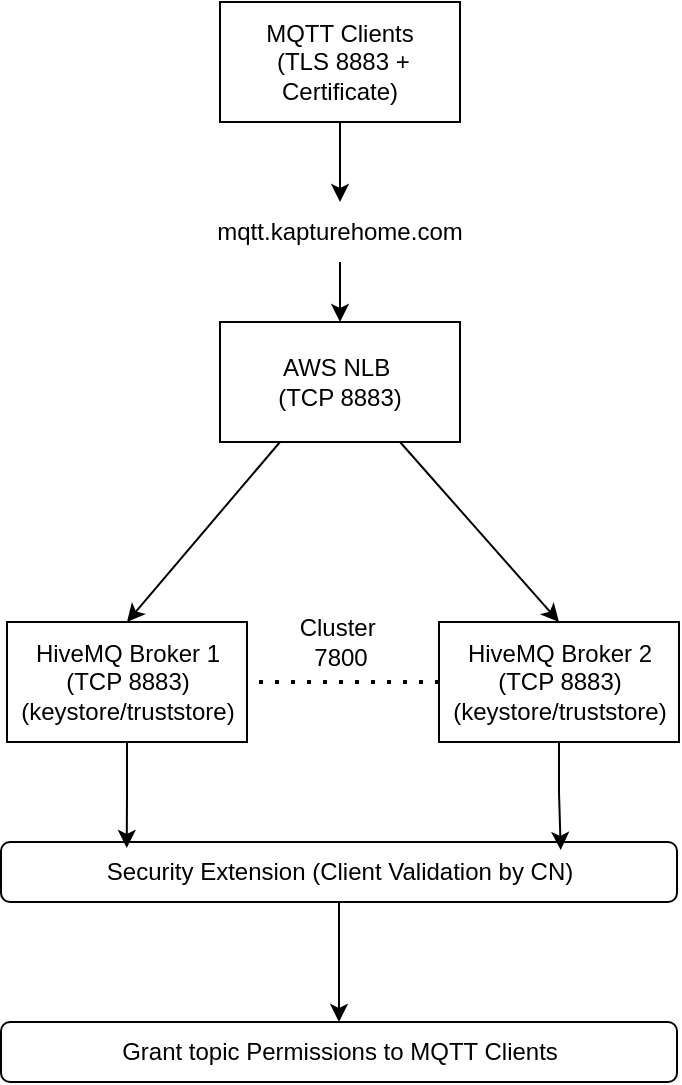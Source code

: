 <mxfile version="26.0.16">
  <diagram name="第1頁" id="LpLdRGVmJxK6KshesvKD">
    <mxGraphModel dx="1849" dy="818" grid="1" gridSize="10" guides="1" tooltips="1" connect="1" arrows="1" fold="1" page="1" pageScale="1" pageWidth="827" pageHeight="1169" math="0" shadow="0">
      <root>
        <mxCell id="0" />
        <mxCell id="1" parent="0" />
        <mxCell id="vKqKOulp7S16YsBjdaTP-3" style="edgeStyle=orthogonalEdgeStyle;rounded=0;orthogonalLoop=1;jettySize=auto;html=1;exitX=0.5;exitY=1;exitDx=0;exitDy=0;" edge="1" parent="1" source="vKqKOulp7S16YsBjdaTP-1" target="vKqKOulp7S16YsBjdaTP-2">
          <mxGeometry relative="1" as="geometry" />
        </mxCell>
        <mxCell id="vKqKOulp7S16YsBjdaTP-1" value="MQTT Clients&lt;div&gt;&amp;nbsp;(TLS 8883 + Certificate)&lt;/div&gt;" style="rounded=0;whiteSpace=wrap;html=1;" vertex="1" parent="1">
          <mxGeometry x="390" y="60" width="120" height="60" as="geometry" />
        </mxCell>
        <mxCell id="vKqKOulp7S16YsBjdaTP-5" style="edgeStyle=orthogonalEdgeStyle;rounded=0;orthogonalLoop=1;jettySize=auto;html=1;exitX=0.5;exitY=1;exitDx=0;exitDy=0;entryX=0.5;entryY=0;entryDx=0;entryDy=0;" edge="1" parent="1" source="vKqKOulp7S16YsBjdaTP-2" target="vKqKOulp7S16YsBjdaTP-4">
          <mxGeometry relative="1" as="geometry" />
        </mxCell>
        <mxCell id="vKqKOulp7S16YsBjdaTP-2" value="mqtt.kapturehome.com" style="text;html=1;align=center;verticalAlign=middle;whiteSpace=wrap;rounded=0;" vertex="1" parent="1">
          <mxGeometry x="360" y="160" width="180" height="30" as="geometry" />
        </mxCell>
        <mxCell id="vKqKOulp7S16YsBjdaTP-4" value="AWS NLB&amp;nbsp;&lt;div&gt;(TCP 8883)&lt;/div&gt;" style="rounded=0;whiteSpace=wrap;html=1;" vertex="1" parent="1">
          <mxGeometry x="390" y="220" width="120" height="60" as="geometry" />
        </mxCell>
        <mxCell id="vKqKOulp7S16YsBjdaTP-6" value="HiveMQ Broker 1&lt;div&gt;(TCP 8883)&lt;/div&gt;&lt;div&gt;(keystore/truststore&lt;span style=&quot;background-color: transparent; color: light-dark(rgb(0, 0, 0), rgb(255, 255, 255));&quot;&gt;)&lt;/span&gt;&lt;/div&gt;" style="rounded=0;whiteSpace=wrap;html=1;" vertex="1" parent="1">
          <mxGeometry x="283.5" y="370" width="120" height="60" as="geometry" />
        </mxCell>
        <mxCell id="vKqKOulp7S16YsBjdaTP-7" value="HiveMQ Broker 2&lt;div&gt;(TCP 8883)&lt;/div&gt;&lt;div&gt;(keystore/truststore&lt;span style=&quot;color: light-dark(rgb(0, 0, 0), rgb(255, 255, 255)); background-color: transparent;&quot;&gt;)&lt;/span&gt;&lt;/div&gt;" style="rounded=0;whiteSpace=wrap;html=1;" vertex="1" parent="1">
          <mxGeometry x="499.5" y="370" width="120" height="60" as="geometry" />
        </mxCell>
        <mxCell id="vKqKOulp7S16YsBjdaTP-8" value="" style="endArrow=none;dashed=1;html=1;dashPattern=1 3;strokeWidth=2;rounded=0;entryX=0;entryY=0.5;entryDx=0;entryDy=0;" edge="1" parent="1" target="vKqKOulp7S16YsBjdaTP-7">
          <mxGeometry width="50" height="50" relative="1" as="geometry">
            <mxPoint x="409.5" y="400" as="sourcePoint" />
            <mxPoint x="459.5" y="350" as="targetPoint" />
          </mxGeometry>
        </mxCell>
        <mxCell id="vKqKOulp7S16YsBjdaTP-9" value="Cluster&amp;nbsp;&lt;div&gt;7800&lt;/div&gt;" style="text;html=1;align=center;verticalAlign=middle;resizable=0;points=[];autosize=1;strokeColor=none;fillColor=none;" vertex="1" parent="1">
          <mxGeometry x="419.5" y="360" width="60" height="40" as="geometry" />
        </mxCell>
        <mxCell id="vKqKOulp7S16YsBjdaTP-11" value="" style="endArrow=classic;html=1;rounded=0;exitX=0.25;exitY=1;exitDx=0;exitDy=0;entryX=0.5;entryY=0;entryDx=0;entryDy=0;" edge="1" parent="1" source="vKqKOulp7S16YsBjdaTP-4" target="vKqKOulp7S16YsBjdaTP-6">
          <mxGeometry width="50" height="50" relative="1" as="geometry">
            <mxPoint x="310" y="360" as="sourcePoint" />
            <mxPoint x="360" y="310" as="targetPoint" />
          </mxGeometry>
        </mxCell>
        <mxCell id="vKqKOulp7S16YsBjdaTP-12" value="" style="endArrow=classic;html=1;rounded=0;exitX=0.75;exitY=1;exitDx=0;exitDy=0;entryX=0.5;entryY=0;entryDx=0;entryDy=0;" edge="1" parent="1" source="vKqKOulp7S16YsBjdaTP-4" target="vKqKOulp7S16YsBjdaTP-7">
          <mxGeometry width="50" height="50" relative="1" as="geometry">
            <mxPoint x="478" y="340" as="sourcePoint" />
            <mxPoint x="400" y="420" as="targetPoint" />
          </mxGeometry>
        </mxCell>
        <mxCell id="vKqKOulp7S16YsBjdaTP-21" style="edgeStyle=orthogonalEdgeStyle;rounded=0;orthogonalLoop=1;jettySize=auto;html=1;exitX=0.5;exitY=1;exitDx=0;exitDy=0;entryX=0.5;entryY=0;entryDx=0;entryDy=0;" edge="1" parent="1" source="vKqKOulp7S16YsBjdaTP-13" target="vKqKOulp7S16YsBjdaTP-18">
          <mxGeometry relative="1" as="geometry" />
        </mxCell>
        <mxCell id="vKqKOulp7S16YsBjdaTP-13" value="Security Extension&amp;nbsp;(Client Validation by CN)" style="rounded=1;whiteSpace=wrap;html=1;" vertex="1" parent="1">
          <mxGeometry x="280.5" y="480" width="338" height="30" as="geometry" />
        </mxCell>
        <mxCell id="vKqKOulp7S16YsBjdaTP-18" value="Grant topic Permissions to MQTT Clients" style="rounded=1;whiteSpace=wrap;html=1;" vertex="1" parent="1">
          <mxGeometry x="280.5" y="570" width="338" height="30" as="geometry" />
        </mxCell>
        <mxCell id="vKqKOulp7S16YsBjdaTP-19" style="edgeStyle=orthogonalEdgeStyle;rounded=0;orthogonalLoop=1;jettySize=auto;html=1;exitX=0.5;exitY=1;exitDx=0;exitDy=0;entryX=0.186;entryY=0.1;entryDx=0;entryDy=0;entryPerimeter=0;" edge="1" parent="1" source="vKqKOulp7S16YsBjdaTP-6" target="vKqKOulp7S16YsBjdaTP-13">
          <mxGeometry relative="1" as="geometry" />
        </mxCell>
        <mxCell id="vKqKOulp7S16YsBjdaTP-20" style="edgeStyle=orthogonalEdgeStyle;rounded=0;orthogonalLoop=1;jettySize=auto;html=1;exitX=0.5;exitY=1;exitDx=0;exitDy=0;entryX=0.828;entryY=0.133;entryDx=0;entryDy=0;entryPerimeter=0;" edge="1" parent="1" source="vKqKOulp7S16YsBjdaTP-7" target="vKqKOulp7S16YsBjdaTP-13">
          <mxGeometry relative="1" as="geometry" />
        </mxCell>
      </root>
    </mxGraphModel>
  </diagram>
</mxfile>
